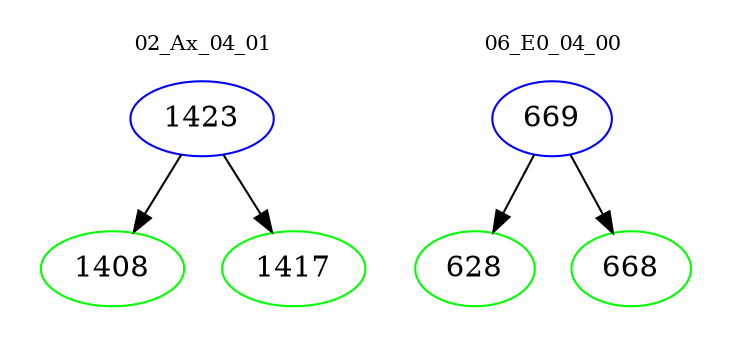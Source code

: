 digraph{
subgraph cluster_0 {
color = white
label = "02_Ax_04_01";
fontsize=10;
T0_1423 [label="1423", color="blue"]
T0_1423 -> T0_1408 [color="black"]
T0_1408 [label="1408", color="green"]
T0_1423 -> T0_1417 [color="black"]
T0_1417 [label="1417", color="green"]
}
subgraph cluster_1 {
color = white
label = "06_E0_04_00";
fontsize=10;
T1_669 [label="669", color="blue"]
T1_669 -> T1_628 [color="black"]
T1_628 [label="628", color="green"]
T1_669 -> T1_668 [color="black"]
T1_668 [label="668", color="green"]
}
}

